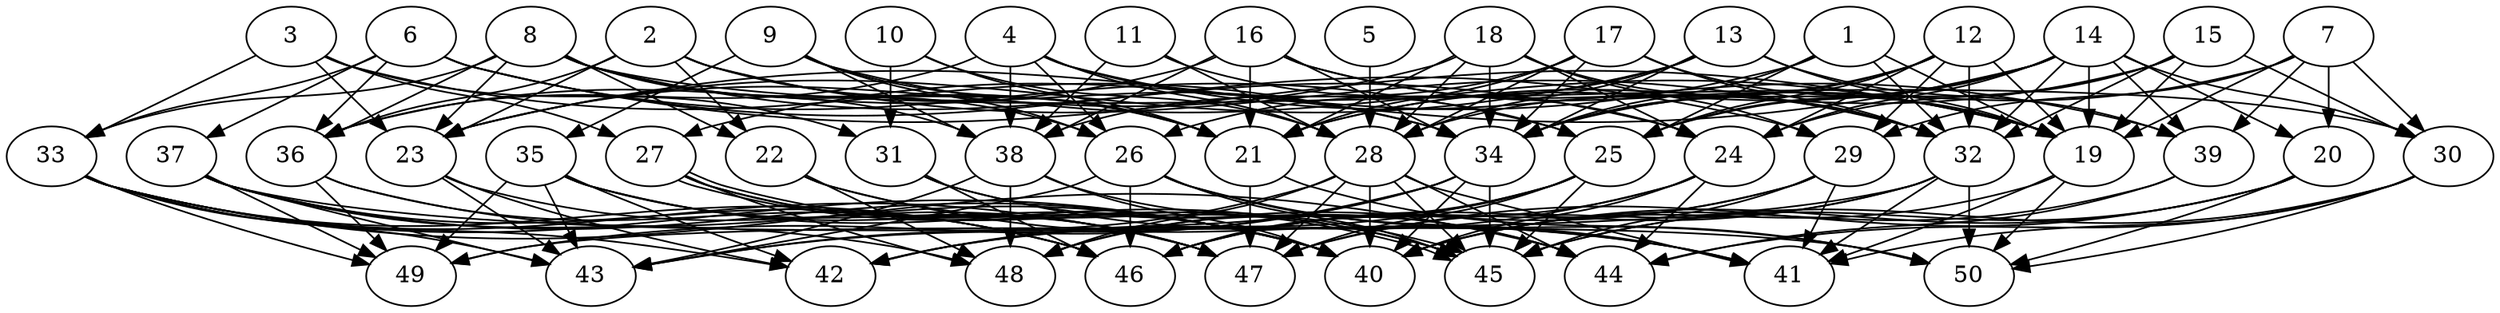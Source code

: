 // DAG automatically generated by daggen at Thu Oct  3 14:07:58 2019
// ./daggen --dot -n 50 --ccr 0.3 --fat 0.7 --regular 0.5 --density 0.6 --mindata 5242880 --maxdata 52428800 
digraph G {
  1 [size="134963200", alpha="0.05", expect_size="40488960"] 
  1 -> 19 [size ="40488960"]
  1 -> 25 [size ="40488960"]
  1 -> 27 [size ="40488960"]
  1 -> 32 [size ="40488960"]
  1 -> 34 [size ="40488960"]
  2 [size="168007680", alpha="0.10", expect_size="50402304"] 
  2 -> 21 [size ="50402304"]
  2 -> 22 [size ="50402304"]
  2 -> 23 [size ="50402304"]
  2 -> 32 [size ="50402304"]
  2 -> 34 [size ="50402304"]
  2 -> 36 [size ="50402304"]
  3 [size="143844693", alpha="0.12", expect_size="43153408"] 
  3 -> 23 [size ="43153408"]
  3 -> 27 [size ="43153408"]
  3 -> 31 [size ="43153408"]
  3 -> 33 [size ="43153408"]
  3 -> 34 [size ="43153408"]
  4 [size="65928533", alpha="0.19", expect_size="19778560"] 
  4 -> 25 [size ="19778560"]
  4 -> 26 [size ="19778560"]
  4 -> 28 [size ="19778560"]
  4 -> 36 [size ="19778560"]
  4 -> 38 [size ="19778560"]
  4 -> 39 [size ="19778560"]
  5 [size="115889493", alpha="0.08", expect_size="34766848"] 
  5 -> 28 [size ="34766848"]
  6 [size="22695253", alpha="0.15", expect_size="6808576"] 
  6 -> 19 [size ="6808576"]
  6 -> 25 [size ="6808576"]
  6 -> 29 [size ="6808576"]
  6 -> 33 [size ="6808576"]
  6 -> 36 [size ="6808576"]
  6 -> 37 [size ="6808576"]
  7 [size="23456427", alpha="0.02", expect_size="7036928"] 
  7 -> 19 [size ="7036928"]
  7 -> 20 [size ="7036928"]
  7 -> 29 [size ="7036928"]
  7 -> 30 [size ="7036928"]
  7 -> 34 [size ="7036928"]
  7 -> 39 [size ="7036928"]
  8 [size="75984213", alpha="0.08", expect_size="22795264"] 
  8 -> 21 [size ="22795264"]
  8 -> 22 [size ="22795264"]
  8 -> 23 [size ="22795264"]
  8 -> 24 [size ="22795264"]
  8 -> 26 [size ="22795264"]
  8 -> 30 [size ="22795264"]
  8 -> 33 [size ="22795264"]
  8 -> 36 [size ="22795264"]
  8 -> 38 [size ="22795264"]
  9 [size="163638613", alpha="0.14", expect_size="49091584"] 
  9 -> 19 [size ="49091584"]
  9 -> 21 [size ="49091584"]
  9 -> 26 [size ="49091584"]
  9 -> 35 [size ="49091584"]
  9 -> 38 [size ="49091584"]
  10 [size="81349973", alpha="0.13", expect_size="24404992"] 
  10 -> 21 [size ="24404992"]
  10 -> 28 [size ="24404992"]
  10 -> 31 [size ="24404992"]
  11 [size="18070187", alpha="0.14", expect_size="5421056"] 
  11 -> 24 [size ="5421056"]
  11 -> 28 [size ="5421056"]
  11 -> 38 [size ="5421056"]
  12 [size="56780800", alpha="0.10", expect_size="17034240"] 
  12 -> 19 [size ="17034240"]
  12 -> 24 [size ="17034240"]
  12 -> 25 [size ="17034240"]
  12 -> 28 [size ="17034240"]
  12 -> 29 [size ="17034240"]
  12 -> 32 [size ="17034240"]
  12 -> 34 [size ="17034240"]
  13 [size="133113173", alpha="0.03", expect_size="39933952"] 
  13 -> 19 [size ="39933952"]
  13 -> 23 [size ="39933952"]
  13 -> 26 [size ="39933952"]
  13 -> 28 [size ="39933952"]
  13 -> 34 [size ="39933952"]
  13 -> 39 [size ="39933952"]
  14 [size="69048320", alpha="0.16", expect_size="20714496"] 
  14 -> 19 [size ="20714496"]
  14 -> 20 [size ="20714496"]
  14 -> 21 [size ="20714496"]
  14 -> 23 [size ="20714496"]
  14 -> 24 [size ="20714496"]
  14 -> 25 [size ="20714496"]
  14 -> 30 [size ="20714496"]
  14 -> 32 [size ="20714496"]
  14 -> 34 [size ="20714496"]
  14 -> 39 [size ="20714496"]
  15 [size="58637653", alpha="0.20", expect_size="17591296"] 
  15 -> 19 [size ="17591296"]
  15 -> 21 [size ="17591296"]
  15 -> 24 [size ="17591296"]
  15 -> 25 [size ="17591296"]
  15 -> 30 [size ="17591296"]
  15 -> 32 [size ="17591296"]
  16 [size="120948053", alpha="0.18", expect_size="36284416"] 
  16 -> 19 [size ="36284416"]
  16 -> 21 [size ="36284416"]
  16 -> 32 [size ="36284416"]
  16 -> 34 [size ="36284416"]
  16 -> 36 [size ="36284416"]
  16 -> 38 [size ="36284416"]
  17 [size="79964160", alpha="0.12", expect_size="23989248"] 
  17 -> 19 [size ="23989248"]
  17 -> 21 [size ="23989248"]
  17 -> 28 [size ="23989248"]
  17 -> 32 [size ="23989248"]
  17 -> 34 [size ="23989248"]
  17 -> 38 [size ="23989248"]
  18 [size="95334400", alpha="0.12", expect_size="28600320"] 
  18 -> 21 [size ="28600320"]
  18 -> 23 [size ="28600320"]
  18 -> 24 [size ="28600320"]
  18 -> 28 [size ="28600320"]
  18 -> 29 [size ="28600320"]
  18 -> 32 [size ="28600320"]
  18 -> 34 [size ="28600320"]
  19 [size="156501333", alpha="0.12", expect_size="46950400"] 
  19 -> 40 [size ="46950400"]
  19 -> 41 [size ="46950400"]
  19 -> 50 [size ="46950400"]
  20 [size="111697920", alpha="0.07", expect_size="33509376"] 
  20 -> 40 [size ="33509376"]
  20 -> 45 [size ="33509376"]
  20 -> 47 [size ="33509376"]
  20 -> 50 [size ="33509376"]
  21 [size="54947840", alpha="0.17", expect_size="16484352"] 
  21 -> 47 [size ="16484352"]
  21 -> 50 [size ="16484352"]
  22 [size="161522347", alpha="0.05", expect_size="48456704"] 
  22 -> 41 [size ="48456704"]
  22 -> 45 [size ="48456704"]
  22 -> 48 [size ="48456704"]
  23 [size="82155520", alpha="0.10", expect_size="24646656"] 
  23 -> 42 [size ="24646656"]
  23 -> 43 [size ="24646656"]
  23 -> 47 [size ="24646656"]
  24 [size="107905707", alpha="0.01", expect_size="32371712"] 
  24 -> 40 [size ="32371712"]
  24 -> 42 [size ="32371712"]
  24 -> 44 [size ="32371712"]
  24 -> 46 [size ="32371712"]
  25 [size="79704747", alpha="0.05", expect_size="23911424"] 
  25 -> 42 [size ="23911424"]
  25 -> 45 [size ="23911424"]
  25 -> 46 [size ="23911424"]
  25 -> 47 [size ="23911424"]
  25 -> 48 [size ="23911424"]
  26 [size="76018347", alpha="0.09", expect_size="22805504"] 
  26 -> 41 [size ="22805504"]
  26 -> 43 [size ="22805504"]
  26 -> 45 [size ="22805504"]
  26 -> 46 [size ="22805504"]
  26 -> 50 [size ="22805504"]
  27 [size="63764480", alpha="0.14", expect_size="19129344"] 
  27 -> 40 [size ="19129344"]
  27 -> 45 [size ="19129344"]
  27 -> 45 [size ="19129344"]
  27 -> 47 [size ="19129344"]
  27 -> 48 [size ="19129344"]
  28 [size="159051093", alpha="0.07", expect_size="47715328"] 
  28 -> 40 [size ="47715328"]
  28 -> 41 [size ="47715328"]
  28 -> 43 [size ="47715328"]
  28 -> 44 [size ="47715328"]
  28 -> 45 [size ="47715328"]
  28 -> 47 [size ="47715328"]
  28 -> 48 [size ="47715328"]
  29 [size="94999893", alpha="0.18", expect_size="28499968"] 
  29 -> 41 [size ="28499968"]
  29 -> 45 [size ="28499968"]
  29 -> 46 [size ="28499968"]
  29 -> 48 [size ="28499968"]
  30 [size="33047893", alpha="0.17", expect_size="9914368"] 
  30 -> 41 [size ="9914368"]
  30 -> 44 [size ="9914368"]
  30 -> 45 [size ="9914368"]
  30 -> 50 [size ="9914368"]
  31 [size="87207253", alpha="0.16", expect_size="26162176"] 
  31 -> 41 [size ="26162176"]
  31 -> 44 [size ="26162176"]
  31 -> 46 [size ="26162176"]
  32 [size="60398933", alpha="0.00", expect_size="18119680"] 
  32 -> 41 [size ="18119680"]
  32 -> 46 [size ="18119680"]
  32 -> 47 [size ="18119680"]
  32 -> 49 [size ="18119680"]
  32 -> 50 [size ="18119680"]
  33 [size="103154347", alpha="0.19", expect_size="30946304"] 
  33 -> 40 [size ="30946304"]
  33 -> 42 [size ="30946304"]
  33 -> 43 [size ="30946304"]
  33 -> 44 [size ="30946304"]
  33 -> 46 [size ="30946304"]
  33 -> 47 [size ="30946304"]
  33 -> 49 [size ="30946304"]
  34 [size="27272533", alpha="0.05", expect_size="8181760"] 
  34 -> 40 [size ="8181760"]
  34 -> 42 [size ="8181760"]
  34 -> 43 [size ="8181760"]
  34 -> 45 [size ="8181760"]
  34 -> 49 [size ="8181760"]
  35 [size="38492160", alpha="0.16", expect_size="11547648"] 
  35 -> 40 [size ="11547648"]
  35 -> 42 [size ="11547648"]
  35 -> 43 [size ="11547648"]
  35 -> 45 [size ="11547648"]
  35 -> 47 [size ="11547648"]
  35 -> 49 [size ="11547648"]
  36 [size="77943467", alpha="0.19", expect_size="23383040"] 
  36 -> 40 [size ="23383040"]
  36 -> 46 [size ="23383040"]
  36 -> 49 [size ="23383040"]
  37 [size="150845440", alpha="0.11", expect_size="45253632"] 
  37 -> 40 [size ="45253632"]
  37 -> 43 [size ="45253632"]
  37 -> 46 [size ="45253632"]
  37 -> 48 [size ="45253632"]
  37 -> 49 [size ="45253632"]
  37 -> 50 [size ="45253632"]
  38 [size="105891840", alpha="0.13", expect_size="31767552"] 
  38 -> 40 [size ="31767552"]
  38 -> 43 [size ="31767552"]
  38 -> 44 [size ="31767552"]
  38 -> 48 [size ="31767552"]
  39 [size="158883840", alpha="0.12", expect_size="47665152"] 
  39 -> 40 [size ="47665152"]
  39 -> 44 [size ="47665152"]
  40 [size="141410987", alpha="0.04", expect_size="42423296"] 
  41 [size="117346987", alpha="0.00", expect_size="35204096"] 
  42 [size="87289173", alpha="0.14", expect_size="26186752"] 
  43 [size="90545493", alpha="0.17", expect_size="27163648"] 
  44 [size="85466453", alpha="0.11", expect_size="25639936"] 
  45 [size="123630933", alpha="0.14", expect_size="37089280"] 
  46 [size="88907093", alpha="0.03", expect_size="26672128"] 
  47 [size="84773547", alpha="0.19", expect_size="25432064"] 
  48 [size="173725013", alpha="0.12", expect_size="52117504"] 
  49 [size="119040000", alpha="0.15", expect_size="35712000"] 
  50 [size="59750400", alpha="0.01", expect_size="17925120"] 
}
